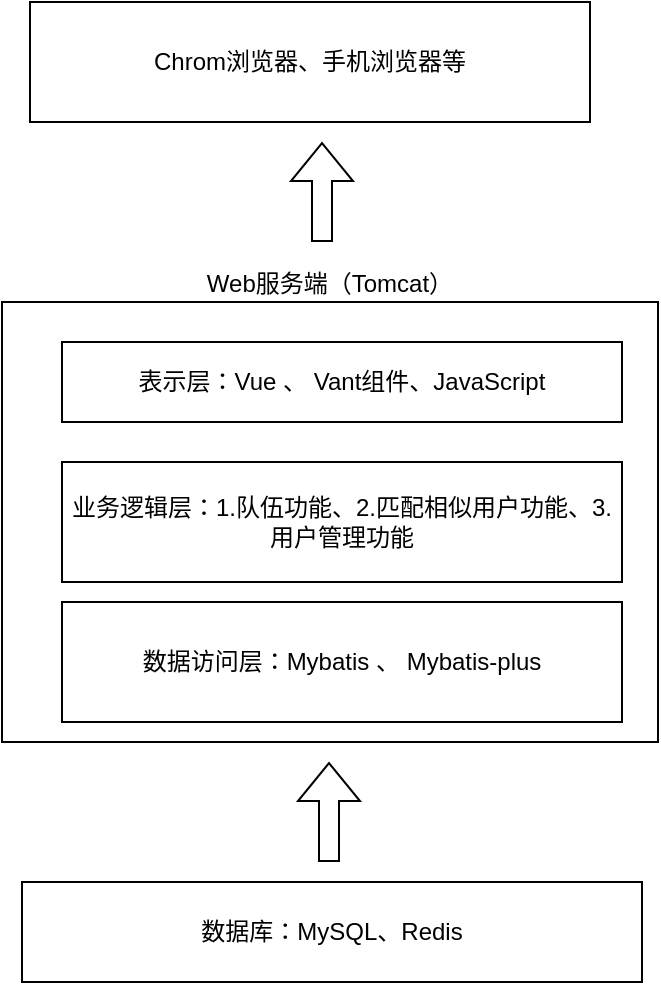 <mxfile version="20.8.13" type="github">
  <diagram id="C5RBs43oDa-KdzZeNtuy" name="Page-1">
    <mxGraphModel dx="1434" dy="756" grid="1" gridSize="10" guides="1" tooltips="1" connect="1" arrows="1" fold="1" page="1" pageScale="1" pageWidth="827" pageHeight="1169" math="0" shadow="0">
      <root>
        <mxCell id="WIyWlLk6GJQsqaUBKTNV-0" />
        <mxCell id="WIyWlLk6GJQsqaUBKTNV-1" parent="WIyWlLk6GJQsqaUBKTNV-0" />
        <mxCell id="5urhQ8nn7uVz3p6FZDex-0" value="Chrom浏览器、手机浏览器等" style="rounded=0;whiteSpace=wrap;html=1;" vertex="1" parent="WIyWlLk6GJQsqaUBKTNV-1">
          <mxGeometry x="274" y="50" width="280" height="60" as="geometry" />
        </mxCell>
        <mxCell id="5urhQ8nn7uVz3p6FZDex-1" value="" style="shape=flexArrow;endArrow=classic;html=1;rounded=0;" edge="1" parent="WIyWlLk6GJQsqaUBKTNV-1">
          <mxGeometry width="50" height="50" relative="1" as="geometry">
            <mxPoint x="420" y="170" as="sourcePoint" />
            <mxPoint x="420" y="120" as="targetPoint" />
          </mxGeometry>
        </mxCell>
        <mxCell id="5urhQ8nn7uVz3p6FZDex-2" value="Web服务端（Tomcat）" style="rounded=0;whiteSpace=wrap;html=1;labelPosition=center;verticalLabelPosition=top;align=center;verticalAlign=bottom;" vertex="1" parent="WIyWlLk6GJQsqaUBKTNV-1">
          <mxGeometry x="260" y="200" width="328" height="220" as="geometry" />
        </mxCell>
        <mxCell id="5urhQ8nn7uVz3p6FZDex-4" value="表示层：Vue 、 Vant组件、JavaScript" style="rounded=0;whiteSpace=wrap;html=1;" vertex="1" parent="WIyWlLk6GJQsqaUBKTNV-1">
          <mxGeometry x="290" y="220" width="280" height="40" as="geometry" />
        </mxCell>
        <mxCell id="5urhQ8nn7uVz3p6FZDex-5" value="业务逻辑层：1.队伍功能、2.匹配相似用户功能、3.用户管理功能" style="rounded=0;whiteSpace=wrap;html=1;" vertex="1" parent="WIyWlLk6GJQsqaUBKTNV-1">
          <mxGeometry x="290" y="280" width="280" height="60" as="geometry" />
        </mxCell>
        <mxCell id="5urhQ8nn7uVz3p6FZDex-6" value="数据访问层：Mybatis 、 Mybatis-plus" style="rounded=0;whiteSpace=wrap;html=1;" vertex="1" parent="WIyWlLk6GJQsqaUBKTNV-1">
          <mxGeometry x="290" y="350" width="280" height="60" as="geometry" />
        </mxCell>
        <mxCell id="5urhQ8nn7uVz3p6FZDex-9" value="" style="shape=flexArrow;endArrow=classic;html=1;rounded=0;" edge="1" parent="WIyWlLk6GJQsqaUBKTNV-1">
          <mxGeometry width="50" height="50" relative="1" as="geometry">
            <mxPoint x="423.5" y="480" as="sourcePoint" />
            <mxPoint x="423.5" y="430" as="targetPoint" />
          </mxGeometry>
        </mxCell>
        <mxCell id="5urhQ8nn7uVz3p6FZDex-10" value="数据库：MySQL、Redis" style="rounded=0;whiteSpace=wrap;html=1;" vertex="1" parent="WIyWlLk6GJQsqaUBKTNV-1">
          <mxGeometry x="270" y="490" width="310" height="50" as="geometry" />
        </mxCell>
        <mxCell id="5urhQ8nn7uVz3p6FZDex-11" style="edgeStyle=orthogonalEdgeStyle;rounded=0;orthogonalLoop=1;jettySize=auto;html=1;exitX=0.5;exitY=1;exitDx=0;exitDy=0;" edge="1" parent="WIyWlLk6GJQsqaUBKTNV-1" source="5urhQ8nn7uVz3p6FZDex-10" target="5urhQ8nn7uVz3p6FZDex-10">
          <mxGeometry relative="1" as="geometry" />
        </mxCell>
      </root>
    </mxGraphModel>
  </diagram>
</mxfile>
